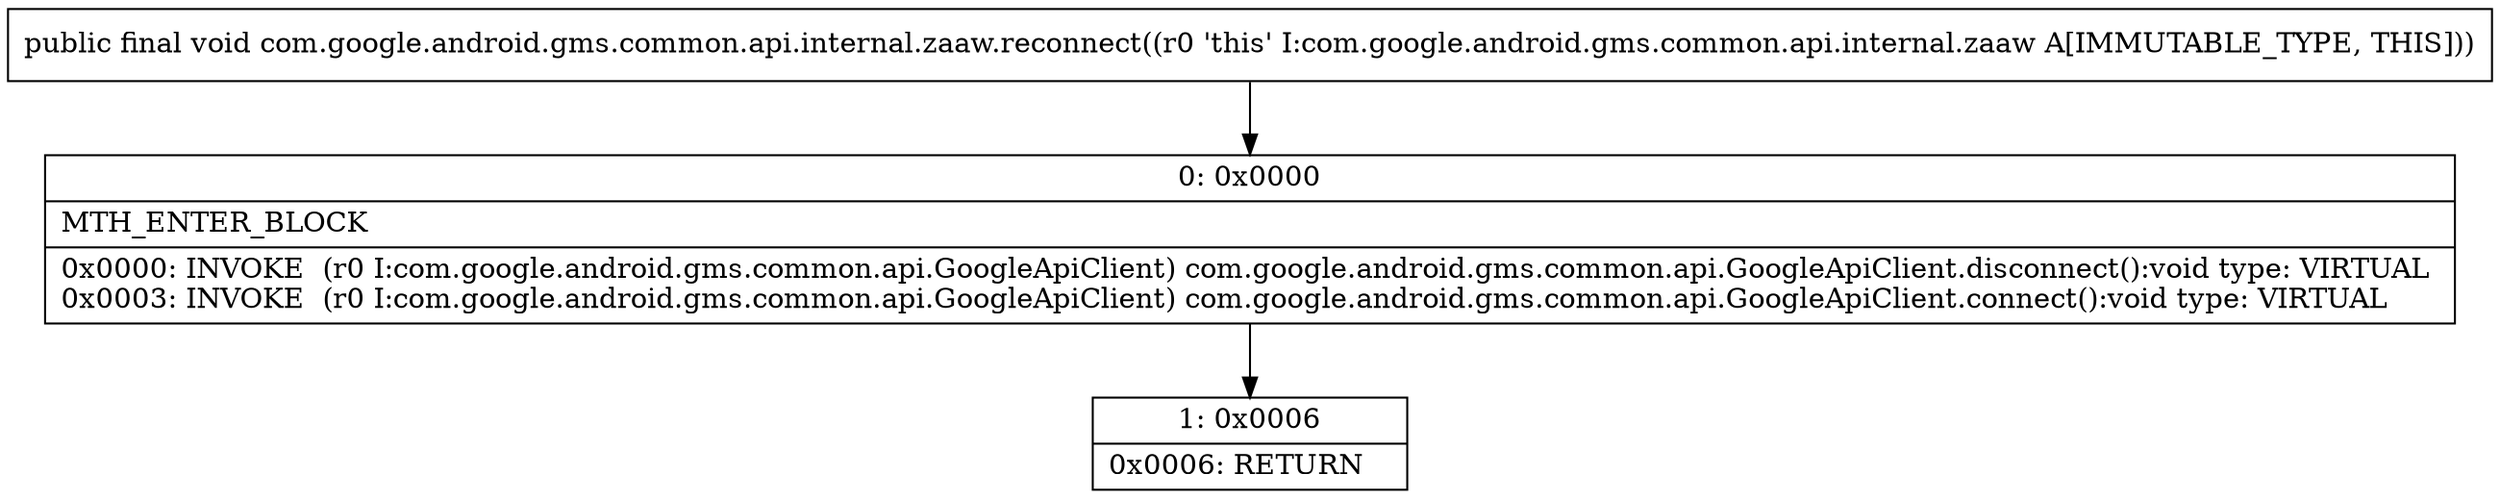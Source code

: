 digraph "CFG forcom.google.android.gms.common.api.internal.zaaw.reconnect()V" {
Node_0 [shape=record,label="{0\:\ 0x0000|MTH_ENTER_BLOCK\l|0x0000: INVOKE  (r0 I:com.google.android.gms.common.api.GoogleApiClient) com.google.android.gms.common.api.GoogleApiClient.disconnect():void type: VIRTUAL \l0x0003: INVOKE  (r0 I:com.google.android.gms.common.api.GoogleApiClient) com.google.android.gms.common.api.GoogleApiClient.connect():void type: VIRTUAL \l}"];
Node_1 [shape=record,label="{1\:\ 0x0006|0x0006: RETURN   \l}"];
MethodNode[shape=record,label="{public final void com.google.android.gms.common.api.internal.zaaw.reconnect((r0 'this' I:com.google.android.gms.common.api.internal.zaaw A[IMMUTABLE_TYPE, THIS])) }"];
MethodNode -> Node_0;
Node_0 -> Node_1;
}

